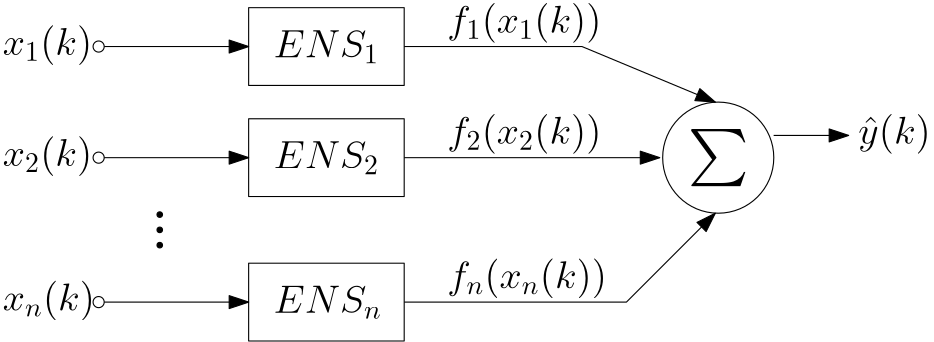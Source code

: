 <?xml version="1.0"?>
<!DOCTYPE ipe SYSTEM "ipe.dtd">
<ipe version="70107" creator="Ipe 7.2.2">
<info created="D:20160307163039" modified="D:20160307164526" title="1"/>
<preamble>%%BeginIpePreamble
  \usepackage{amsfonts}
  \newcommand{\R}{\mathbb{R}}
  %%EndIpePreamble</preamble>
<ipestyle name="basic">
<symbol name="arrow/arc(spx)">
<path stroke="sym-stroke" fill="sym-stroke" pen="sym-pen">
0 0 m
-1 0.333 l
-1 -0.333 l
h
</path>
</symbol>
<symbol name="arrow/farc(spx)">
<path stroke="sym-stroke" fill="white" pen="sym-pen">
0 0 m
-1 0.333 l
-1 -0.333 l
h
</path>
</symbol>
<symbol name="arrow/ptarc(spx)">
<path stroke="sym-stroke" fill="sym-stroke" pen="sym-pen">
0 0 m
-1 0.333 l
-0.8 0 l
-1 -0.333 l
h
</path>
</symbol>
<symbol name="arrow/fptarc(spx)">
<path stroke="sym-stroke" fill="white" pen="sym-pen">
0 0 m
-1 0.333 l
-0.8 0 l
-1 -0.333 l
h
</path>
</symbol>
<symbol name="mark/circle(sx)" transformations="translations">
<path fill="sym-stroke">
0.6 0 0 0.6 0 0 e
0.4 0 0 0.4 0 0 e
</path>
</symbol>
<symbol name="mark/disk(sx)" transformations="translations">
<path fill="sym-stroke">
0.6 0 0 0.6 0 0 e
</path>
</symbol>
<symbol name="mark/fdisk(sfx)" transformations="translations">
<group>
<path fill="sym-fill">
0.5 0 0 0.5 0 0 e
</path>
<path fill="sym-stroke" fillrule="eofill">
0.6 0 0 0.6 0 0 e
0.4 0 0 0.4 0 0 e
</path>
</group>
</symbol>
<symbol name="mark/box(sx)" transformations="translations">
<path fill="sym-stroke" fillrule="eofill">
-0.6 -0.6 m
0.6 -0.6 l
0.6 0.6 l
-0.6 0.6 l
h
-0.4 -0.4 m
0.4 -0.4 l
0.4 0.4 l
-0.4 0.4 l
h
</path>
</symbol>
<symbol name="mark/square(sx)" transformations="translations">
<path fill="sym-stroke">
-0.6 -0.6 m
0.6 -0.6 l
0.6 0.6 l
-0.6 0.6 l
h
</path>
</symbol>
<symbol name="mark/fsquare(sfx)" transformations="translations">
<group>
<path fill="sym-fill">
-0.5 -0.5 m
0.5 -0.5 l
0.5 0.5 l
-0.5 0.5 l
h
</path>
<path fill="sym-stroke" fillrule="eofill">
-0.6 -0.6 m
0.6 -0.6 l
0.6 0.6 l
-0.6 0.6 l
h
-0.4 -0.4 m
0.4 -0.4 l
0.4 0.4 l
-0.4 0.4 l
h
</path>
</group>
</symbol>
<symbol name="mark/cross(sx)" transformations="translations">
<group>
<path fill="sym-stroke">
-0.43 -0.57 m
0.57 0.43 l
0.43 0.57 l
-0.57 -0.43 l
h
</path>
<path fill="sym-stroke">
-0.43 0.57 m
0.57 -0.43 l
0.43 -0.57 l
-0.57 0.43 l
h
</path>
</group>
</symbol>
<symbol name="arrow/fnormal(spx)">
<path stroke="sym-stroke" fill="white" pen="sym-pen">
0 0 m
-1 0.333 l
-1 -0.333 l
h
</path>
</symbol>
<symbol name="arrow/pointed(spx)">
<path stroke="sym-stroke" fill="sym-stroke" pen="sym-pen">
0 0 m
-1 0.333 l
-0.8 0 l
-1 -0.333 l
h
</path>
</symbol>
<symbol name="arrow/fpointed(spx)">
<path stroke="sym-stroke" fill="white" pen="sym-pen">
0 0 m
-1 0.333 l
-0.8 0 l
-1 -0.333 l
h
</path>
</symbol>
<symbol name="arrow/linear(spx)">
<path stroke="sym-stroke" pen="sym-pen">
-1 0.333 m
0 0 l
-1 -0.333 l
</path>
</symbol>
<symbol name="arrow/fdouble(spx)">
<path stroke="sym-stroke" fill="white" pen="sym-pen">
0 0 m
-1 0.333 l
-1 -0.333 l
h
-1 0 m
-2 0.333 l
-2 -0.333 l
h
</path>
</symbol>
<symbol name="arrow/double(spx)">
<path stroke="sym-stroke" fill="sym-stroke" pen="sym-pen">
0 0 m
-1 0.333 l
-1 -0.333 l
h
-1 0 m
-2 0.333 l
-2 -0.333 l
h
</path>
</symbol>
<pen name="heavier" value="0.8"/>
<pen name="fat" value="1.2"/>
<pen name="ultrafat" value="2"/>
<symbolsize name="large" value="5"/>
<symbolsize name="small" value="2"/>
<symbolsize name="tiny" value="1.1"/>
<arrowsize name="large" value="10"/>
<arrowsize name="small" value="5"/>
<arrowsize name="tiny" value="3"/>
<color name="red" value="1 0 0"/>
<color name="green" value="0 1 0"/>
<color name="blue" value="0 0 1"/>
<color name="yellow" value="1 1 0"/>
<color name="orange" value="1 0.647 0"/>
<color name="gold" value="1 0.843 0"/>
<color name="purple" value="0.627 0.125 0.941"/>
<color name="gray" value="0.745"/>
<color name="brown" value="0.647 0.165 0.165"/>
<color name="navy" value="0 0 0.502"/>
<color name="pink" value="1 0.753 0.796"/>
<color name="seagreen" value="0.18 0.545 0.341"/>
<color name="turquoise" value="0.251 0.878 0.816"/>
<color name="violet" value="0.933 0.51 0.933"/>
<color name="darkblue" value="0 0 0.545"/>
<color name="darkcyan" value="0 0.545 0.545"/>
<color name="darkgray" value="0.663"/>
<color name="darkgreen" value="0 0.392 0"/>
<color name="darkmagenta" value="0.545 0 0.545"/>
<color name="darkorange" value="1 0.549 0"/>
<color name="darkred" value="0.545 0 0"/>
<color name="lightblue" value="0.678 0.847 0.902"/>
<color name="lightcyan" value="0.878 1 1"/>
<color name="lightgray" value="0.827"/>
<color name="lightgreen" value="0.565 0.933 0.565"/>
<color name="lightyellow" value="1 1 0.878"/>
<dashstyle name="dashed" value="[4] 0"/>
<dashstyle name="dotted" value="[1 3] 0"/>
<dashstyle name="dash dotted" value="[4 2 1 2] 0"/>
<dashstyle name="dash dot dotted" value="[4 2 1 2 1 2] 0"/>
<textsize name="large" value="\large"/>
<textsize name="Large" value="\Large"/>
<textsize name="LARGE" value="\LARGE"/>
<textsize name="huge" value="\huge"/>
<textsize name="Huge" value="\Huge"/>
<textsize name="small" value="\small"/>
<textsize name="footnote" value="\footnotesize"/>
<textsize name="tiny" value="\tiny"/>
<textstyle name="center" begin="\begin{center}" end="\end{center}"/>
<textstyle name="itemize" begin="\begin{itemize}" end="\end{itemize}"/>
<textstyle name="item" begin="\begin{itemize}\item{}" end="\end{itemize}"/>
<gridsize name="4 pts" value="4"/>
<gridsize name="8 pts (~3 mm)" value="8"/>
<gridsize name="16 pts (~6 mm)" value="16"/>
<gridsize name="32 pts (~12 mm)" value="32"/>
<gridsize name="10 pts (~3.5 mm)" value="10"/>
<gridsize name="20 pts (~7 mm)" value="20"/>
<gridsize name="14 pts (~5 mm)" value="14"/>
<gridsize name="28 pts (~10 mm)" value="28"/>
<gridsize name="56 pts (~20 mm)" value="56"/>
<anglesize name="90 deg" value="90"/>
<anglesize name="60 deg" value="60"/>
<anglesize name="45 deg" value="45"/>
<anglesize name="30 deg" value="30"/>
<anglesize name="22.5 deg" value="22.5"/>
<opacity name="10%" value="0.1"/>
<opacity name="30%" value="0.3"/>
<opacity name="50%" value="0.5"/>
<opacity name="75%" value="0.75"/>
<tiling name="falling" angle="-60" step="4" width="1"/>
<tiling name="rising" angle="30" step="4" width="1"/>
</ipestyle>
<page>
<layer name="alpha"/>
<view layers="alpha" active="alpha"/>
<path layer="alpha" matrix="1 0 0 1 162 36" stroke="black">
2 0 0 2 32 744 e
</path>
<text matrix="1 0 0 1 139.49 17" transformations="translations" pos="20 760" stroke="black" type="label" width="32.175" height="10.756" depth="3.59" valign="baseline" size="Large">${x}_1(k)$</text>
<path matrix="1 0 0 1 184 52" stroke="black" arrow="normal/normal">
12 728 m
64 728 l
</path>
<path matrix="1 0 0 1 162 -4" stroke="black">
2 0 0 2 32 744 e
</path>
<text matrix="1 0 0 1 139.49 -23" transformations="translations" pos="20 760" stroke="black" type="label" width="32.175" height="10.756" depth="3.59" valign="baseline" size="Large">${x}_2(k)$</text>
<path matrix="1 0 0 1 184 12" stroke="black" arrow="normal/normal">
12 728 m
64 728 l
</path>
<path matrix="1 0 0 1 162 -56" stroke="black">
2 0 0 2 32 744 e
</path>
<text matrix="1 0 0 1 139.49 -75" transformations="translations" pos="20 760" stroke="black" type="label" width="33.173" height="10.756" depth="3.59" valign="baseline" size="Large">${x}_n(k)$</text>
<path matrix="1 0 0 1 184 -40" stroke="black" arrow="normal/normal">
12 728 m
64 728 l
</path>
<group matrix="1 0 0 1 120 19.5">
<path matrix="1 0 0 1 80 -4" stroke="black" fill="black">
1 0 0 1 16 704 e
</path>
<path matrix="1 0 0 1 80 -9.5" stroke="black" fill="black">
1 0 0 1 16 704 e
</path>
<path matrix="1 0 0 1 80 -15" stroke="black" fill="black">
1 0 0 1 16 704 e
</path>
</group>
<path matrix="1 0 0 1 144 242" stroke="black">
104 552 m
104 524 l
160 524 l
160 552 l
h
</path>
<text matrix="1 0 0 1 236.947 16.173" transformations="translations" pos="20 760" stroke="black" type="label" width="38.105" height="9.805" depth="2.15" valign="baseline" size="Large">$ENS_1$</text>
<path matrix="1 0 0 1 -48 36" stroke="black" arrow="normal/normal">
485 712 m
512 712 l
</path>
<text matrix="1 0 0 1 182.147 -1.162" transformations="translations" pos="224 736" stroke="black" type="label" width="21.81" height="15.493" depth="5.17" valign="baseline" size="huge">$\sum$</text>
<path matrix="1 0 0 1 209.052 -60" stroke="black">
20 0 0 20 208 800 e
</path>
<text matrix="1 0 0 1 447.49 -15" transformations="translations" pos="20 760" stroke="black" type="label" width="26.077" height="10.756" depth="3.59" valign="baseline" size="Large">$\hat{y}(k)$</text>
<text matrix="1 0 0 1 299.49 25" transformations="translations" pos="20 760" stroke="black" type="label" width="55.504" height="10.756" depth="3.59" valign="baseline" size="Large">$f_1(x_1(k))$</text>
<text matrix="1 0 0 1 299.49 -15" transformations="translations" pos="20 760" stroke="black" type="label" width="55.504" height="10.756" depth="3.59" valign="baseline" size="Large">$f_2(x_2(k))$</text>
<text matrix="1 0 0 1 299.49 -67" transformations="translations" pos="20 760" stroke="black" type="label" width="57.501" height="10.756" depth="3.59" valign="baseline" size="Large">$f_n(x_n(k))$</text>
<path matrix="1 0 0 1 144 240" stroke="black" arrow="normal/normal">
160 540 m
224 540 l
272 520 l
</path>
<path matrix="1 0 0 1 144 202" stroke="black">
104 552 m
104 524 l
160 524 l
160 552 l
h
</path>
<text matrix="1 0 0 1 236.947 -23.8275" transformations="translations" pos="20 760" stroke="black" type="label" width="38.105" height="9.805" depth="2.15" valign="baseline" size="Large">$ENS_2$</text>
<path matrix="1 0 0 1 144 150" stroke="black">
104 552 m
104 524 l
160 524 l
160 552 l
h
</path>
<text matrix="1 0 0 1 236.947 -75.827" transformations="translations" pos="20 760" stroke="black" type="label" width="39.104" height="9.805" depth="2.15" valign="baseline" size="Large">$ENS_n$</text>
<path matrix="1 0 0 1 144 240" stroke="black" arrow="normal/normal">
160 500 m
252 500 l
</path>
<path matrix="1 0 0 1 144 240" stroke="black" arrow="normal/normal">
160 448 m
240 448 l
272 480 l
</path>
</page>
</ipe>
